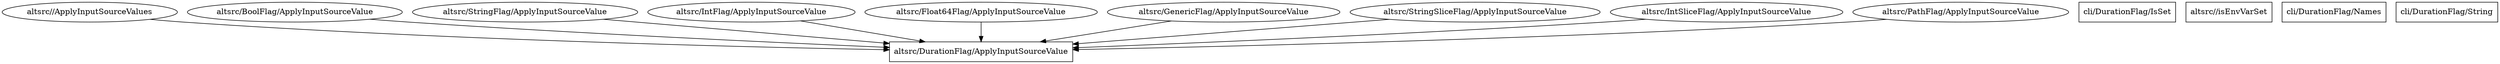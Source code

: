 digraph gph {
"altsrc/DurationFlag/ApplyInputSourceValue" [label="altsrc/DurationFlag/ApplyInputSourceValue", shape="box"];
"cli/DurationFlag/IsSet" [label="cli/DurationFlag/IsSet", shape="box"];
"altsrc//isEnvVarSet" [label="altsrc//isEnvVarSet", shape="box"];
"cli/DurationFlag/Names" [label="cli/DurationFlag/Names", shape="box"];
"cli/DurationFlag/String" [label="cli/DurationFlag/String", shape="box"];"altsrc//ApplyInputSourceValues"->"altsrc/DurationFlag/ApplyInputSourceValue";
"altsrc/BoolFlag/ApplyInputSourceValue"->"altsrc/DurationFlag/ApplyInputSourceValue";
"altsrc/StringFlag/ApplyInputSourceValue"->"altsrc/DurationFlag/ApplyInputSourceValue";
"altsrc/IntFlag/ApplyInputSourceValue"->"altsrc/DurationFlag/ApplyInputSourceValue";
"altsrc/Float64Flag/ApplyInputSourceValue"->"altsrc/DurationFlag/ApplyInputSourceValue";
"altsrc/GenericFlag/ApplyInputSourceValue"->"altsrc/DurationFlag/ApplyInputSourceValue";
"altsrc/StringSliceFlag/ApplyInputSourceValue"->"altsrc/DurationFlag/ApplyInputSourceValue";
"altsrc/IntSliceFlag/ApplyInputSourceValue"->"altsrc/DurationFlag/ApplyInputSourceValue";
"altsrc/PathFlag/ApplyInputSourceValue"->"altsrc/DurationFlag/ApplyInputSourceValue";
}
